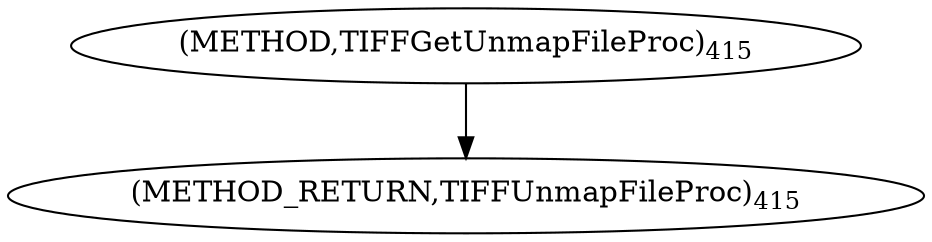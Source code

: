 digraph "TIFFGetUnmapFileProc" {  
"8723" [label = <(METHOD,TIFFGetUnmapFileProc)<SUB>415</SUB>> ]
"8725" [label = <(METHOD_RETURN,TIFFUnmapFileProc)<SUB>415</SUB>> ]
  "8723" -> "8725" 
}
